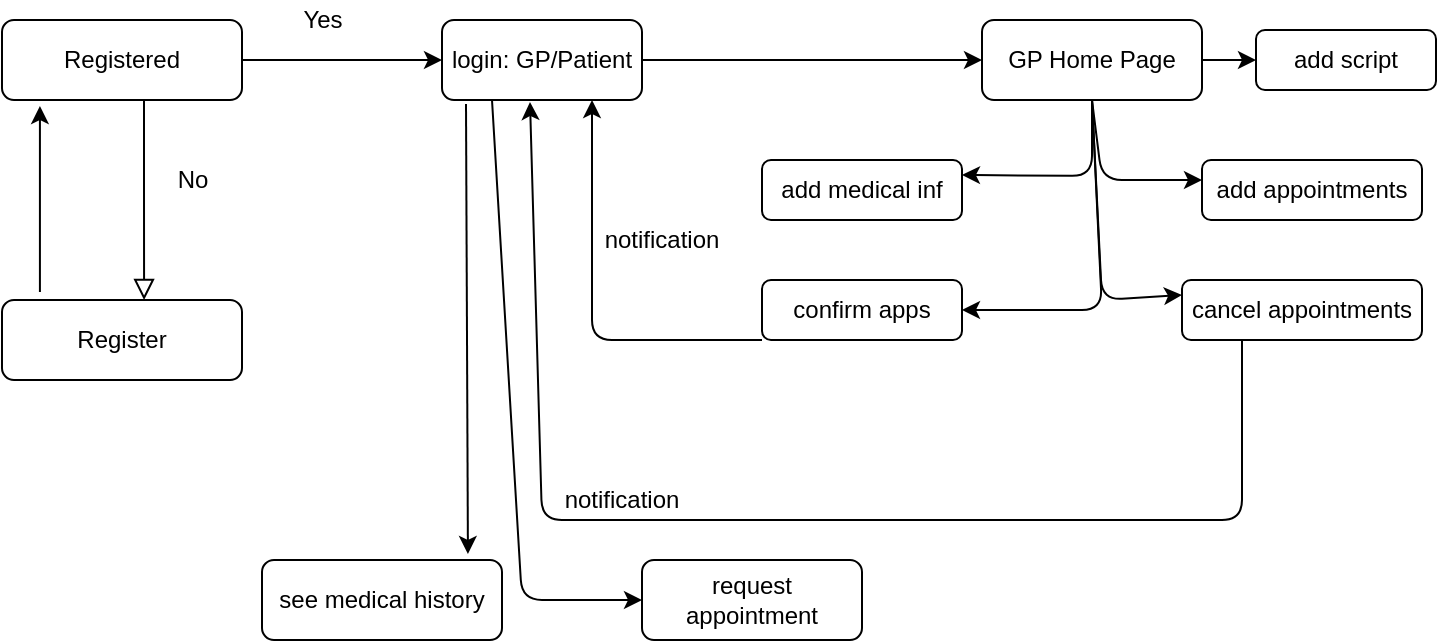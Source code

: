 <mxfile version="14.0.0" type="github">
  <diagram id="C5RBs43oDa-KdzZeNtuy" name="Page-1">
    <mxGraphModel dx="1186" dy="558" grid="1" gridSize="10" guides="1" tooltips="1" connect="1" arrows="1" fold="1" page="1" pageScale="1" pageWidth="827" pageHeight="1169" math="0" shadow="0">
      <root>
        <mxCell id="WIyWlLk6GJQsqaUBKTNV-0" />
        <mxCell id="WIyWlLk6GJQsqaUBKTNV-1" parent="WIyWlLk6GJQsqaUBKTNV-0" />
        <mxCell id="WIyWlLk6GJQsqaUBKTNV-2" value="" style="rounded=0;html=1;jettySize=auto;orthogonalLoop=1;fontSize=11;endArrow=block;endFill=0;endSize=8;strokeWidth=1;shadow=0;labelBackgroundColor=none;edgeStyle=orthogonalEdgeStyle;entryX=0.592;entryY=0;entryDx=0;entryDy=0;entryPerimeter=0;" parent="WIyWlLk6GJQsqaUBKTNV-1" source="WIyWlLk6GJQsqaUBKTNV-3" target="WIyWlLk6GJQsqaUBKTNV-11" edge="1">
          <mxGeometry relative="1" as="geometry">
            <mxPoint x="220" y="170" as="targetPoint" />
            <Array as="points">
              <mxPoint x="181" y="110" />
              <mxPoint x="181" y="110" />
            </Array>
          </mxGeometry>
        </mxCell>
        <mxCell id="WIyWlLk6GJQsqaUBKTNV-3" value="Registered" style="rounded=1;whiteSpace=wrap;html=1;fontSize=12;glass=0;strokeWidth=1;shadow=0;" parent="WIyWlLk6GJQsqaUBKTNV-1" vertex="1">
          <mxGeometry x="110" y="30" width="120" height="40" as="geometry" />
        </mxCell>
        <mxCell id="WIyWlLk6GJQsqaUBKTNV-11" value="Register" style="rounded=1;whiteSpace=wrap;html=1;fontSize=12;glass=0;strokeWidth=1;shadow=0;" parent="WIyWlLk6GJQsqaUBKTNV-1" vertex="1">
          <mxGeometry x="110" y="170" width="120" height="40" as="geometry" />
        </mxCell>
        <mxCell id="ecnSU_LmTm5ht7aOK_WM-0" value="" style="endArrow=classic;html=1;" parent="WIyWlLk6GJQsqaUBKTNV-1" edge="1">
          <mxGeometry width="50" height="50" relative="1" as="geometry">
            <mxPoint x="230" y="50" as="sourcePoint" />
            <mxPoint x="330" y="50" as="targetPoint" />
          </mxGeometry>
        </mxCell>
        <mxCell id="ecnSU_LmTm5ht7aOK_WM-1" value="login: GP/Patient" style="rounded=1;whiteSpace=wrap;html=1;" parent="WIyWlLk6GJQsqaUBKTNV-1" vertex="1">
          <mxGeometry x="330" y="30" width="100" height="40" as="geometry" />
        </mxCell>
        <mxCell id="aLkyaS9l3oybWD-G5dBO-0" value="GP Home Page" style="rounded=1;whiteSpace=wrap;html=1;" vertex="1" parent="WIyWlLk6GJQsqaUBKTNV-1">
          <mxGeometry x="600" y="30" width="110" height="40" as="geometry" />
        </mxCell>
        <mxCell id="aLkyaS9l3oybWD-G5dBO-1" value="" style="endArrow=classic;html=1;entryX=0;entryY=0.5;entryDx=0;entryDy=0;" edge="1" parent="WIyWlLk6GJQsqaUBKTNV-1" target="aLkyaS9l3oybWD-G5dBO-0">
          <mxGeometry width="50" height="50" relative="1" as="geometry">
            <mxPoint x="430" y="50" as="sourcePoint" />
            <mxPoint x="610" y="100" as="targetPoint" />
          </mxGeometry>
        </mxCell>
        <mxCell id="aLkyaS9l3oybWD-G5dBO-3" value="add script" style="rounded=1;whiteSpace=wrap;html=1;" vertex="1" parent="WIyWlLk6GJQsqaUBKTNV-1">
          <mxGeometry x="737" y="35" width="90" height="30" as="geometry" />
        </mxCell>
        <mxCell id="aLkyaS9l3oybWD-G5dBO-4" value="add medical inf" style="rounded=1;whiteSpace=wrap;html=1;" vertex="1" parent="WIyWlLk6GJQsqaUBKTNV-1">
          <mxGeometry x="490" y="100" width="100" height="30" as="geometry" />
        </mxCell>
        <mxCell id="aLkyaS9l3oybWD-G5dBO-5" value="add appointments" style="rounded=1;whiteSpace=wrap;html=1;" vertex="1" parent="WIyWlLk6GJQsqaUBKTNV-1">
          <mxGeometry x="710" y="100" width="110" height="30" as="geometry" />
        </mxCell>
        <mxCell id="aLkyaS9l3oybWD-G5dBO-6" value="confirm apps" style="rounded=1;whiteSpace=wrap;html=1;" vertex="1" parent="WIyWlLk6GJQsqaUBKTNV-1">
          <mxGeometry x="490" y="160" width="100" height="30" as="geometry" />
        </mxCell>
        <mxCell id="aLkyaS9l3oybWD-G5dBO-7" value="cancel appointments" style="rounded=1;whiteSpace=wrap;html=1;" vertex="1" parent="WIyWlLk6GJQsqaUBKTNV-1">
          <mxGeometry x="700" y="160" width="120" height="30" as="geometry" />
        </mxCell>
        <mxCell id="aLkyaS9l3oybWD-G5dBO-8" value="" style="endArrow=classic;html=1;exitX=1;exitY=0.5;exitDx=0;exitDy=0;entryX=0;entryY=0.5;entryDx=0;entryDy=0;entryPerimeter=0;" edge="1" parent="WIyWlLk6GJQsqaUBKTNV-1" source="aLkyaS9l3oybWD-G5dBO-0" target="aLkyaS9l3oybWD-G5dBO-3">
          <mxGeometry width="50" height="50" relative="1" as="geometry">
            <mxPoint x="680" y="140" as="sourcePoint" />
            <mxPoint x="730" y="90" as="targetPoint" />
          </mxGeometry>
        </mxCell>
        <mxCell id="aLkyaS9l3oybWD-G5dBO-9" value="" style="endArrow=classic;html=1;entryX=1;entryY=0.25;entryDx=0;entryDy=0;exitX=0.5;exitY=1;exitDx=0;exitDy=0;" edge="1" parent="WIyWlLk6GJQsqaUBKTNV-1" source="aLkyaS9l3oybWD-G5dBO-0" target="aLkyaS9l3oybWD-G5dBO-4">
          <mxGeometry width="50" height="50" relative="1" as="geometry">
            <mxPoint x="610" y="130" as="sourcePoint" />
            <mxPoint x="660" y="80" as="targetPoint" />
            <Array as="points">
              <mxPoint x="655" y="108" />
            </Array>
          </mxGeometry>
        </mxCell>
        <mxCell id="aLkyaS9l3oybWD-G5dBO-11" value="" style="endArrow=classic;html=1;entryX=1;entryY=0.5;entryDx=0;entryDy=0;exitX=0.5;exitY=1;exitDx=0;exitDy=0;" edge="1" parent="WIyWlLk6GJQsqaUBKTNV-1" source="aLkyaS9l3oybWD-G5dBO-0" target="aLkyaS9l3oybWD-G5dBO-6">
          <mxGeometry width="50" height="50" relative="1" as="geometry">
            <mxPoint x="650" y="70" as="sourcePoint" />
            <mxPoint x="660" y="190" as="targetPoint" />
            <Array as="points">
              <mxPoint x="660" y="175" />
            </Array>
          </mxGeometry>
        </mxCell>
        <mxCell id="aLkyaS9l3oybWD-G5dBO-12" value="" style="endArrow=classic;html=1;exitX=0.5;exitY=1;exitDx=0;exitDy=0;" edge="1" parent="WIyWlLk6GJQsqaUBKTNV-1" source="aLkyaS9l3oybWD-G5dBO-0">
          <mxGeometry width="50" height="50" relative="1" as="geometry">
            <mxPoint x="670" y="160" as="sourcePoint" />
            <mxPoint x="710" y="110" as="targetPoint" />
            <Array as="points">
              <mxPoint x="660" y="110" />
            </Array>
          </mxGeometry>
        </mxCell>
        <mxCell id="aLkyaS9l3oybWD-G5dBO-13" value="" style="endArrow=classic;html=1;exitX=0.5;exitY=1;exitDx=0;exitDy=0;entryX=0;entryY=0.25;entryDx=0;entryDy=0;" edge="1" parent="WIyWlLk6GJQsqaUBKTNV-1" source="aLkyaS9l3oybWD-G5dBO-0" target="aLkyaS9l3oybWD-G5dBO-7">
          <mxGeometry width="50" height="50" relative="1" as="geometry">
            <mxPoint x="630" y="200" as="sourcePoint" />
            <mxPoint x="720" y="200" as="targetPoint" />
            <Array as="points">
              <mxPoint x="660" y="170" />
            </Array>
          </mxGeometry>
        </mxCell>
        <mxCell id="aLkyaS9l3oybWD-G5dBO-14" value="see medical history" style="rounded=1;whiteSpace=wrap;html=1;" vertex="1" parent="WIyWlLk6GJQsqaUBKTNV-1">
          <mxGeometry x="240" y="300" width="120" height="40" as="geometry" />
        </mxCell>
        <mxCell id="aLkyaS9l3oybWD-G5dBO-15" value="No" style="text;html=1;align=center;verticalAlign=middle;resizable=0;points=[];autosize=1;" vertex="1" parent="WIyWlLk6GJQsqaUBKTNV-1">
          <mxGeometry x="190" y="100" width="30" height="20" as="geometry" />
        </mxCell>
        <mxCell id="aLkyaS9l3oybWD-G5dBO-16" value="Yes" style="text;html=1;align=center;verticalAlign=middle;resizable=0;points=[];autosize=1;" vertex="1" parent="WIyWlLk6GJQsqaUBKTNV-1">
          <mxGeometry x="250" y="20" width="40" height="20" as="geometry" />
        </mxCell>
        <mxCell id="aLkyaS9l3oybWD-G5dBO-17" value="" style="endArrow=classic;html=1;exitX=0.158;exitY=-0.1;exitDx=0;exitDy=0;exitPerimeter=0;entryX=0.158;entryY=1.075;entryDx=0;entryDy=0;entryPerimeter=0;" edge="1" parent="WIyWlLk6GJQsqaUBKTNV-1" source="WIyWlLk6GJQsqaUBKTNV-11" target="WIyWlLk6GJQsqaUBKTNV-3">
          <mxGeometry width="50" height="50" relative="1" as="geometry">
            <mxPoint x="100" y="135" as="sourcePoint" />
            <mxPoint x="150" y="85" as="targetPoint" />
          </mxGeometry>
        </mxCell>
        <mxCell id="aLkyaS9l3oybWD-G5dBO-18" value="request appointment" style="rounded=1;whiteSpace=wrap;html=1;" vertex="1" parent="WIyWlLk6GJQsqaUBKTNV-1">
          <mxGeometry x="430" y="300" width="110" height="40" as="geometry" />
        </mxCell>
        <mxCell id="aLkyaS9l3oybWD-G5dBO-19" value="" style="endArrow=classic;html=1;exitX=0.12;exitY=1.05;exitDx=0;exitDy=0;exitPerimeter=0;entryX=0.858;entryY=-0.075;entryDx=0;entryDy=0;entryPerimeter=0;" edge="1" parent="WIyWlLk6GJQsqaUBKTNV-1" source="ecnSU_LmTm5ht7aOK_WM-1" target="aLkyaS9l3oybWD-G5dBO-14">
          <mxGeometry width="50" height="50" relative="1" as="geometry">
            <mxPoint x="340" y="210" as="sourcePoint" />
            <mxPoint x="390" y="160" as="targetPoint" />
          </mxGeometry>
        </mxCell>
        <mxCell id="aLkyaS9l3oybWD-G5dBO-20" value="" style="endArrow=classic;html=1;exitX=0.25;exitY=1;exitDx=0;exitDy=0;entryX=0;entryY=0.5;entryDx=0;entryDy=0;" edge="1" parent="WIyWlLk6GJQsqaUBKTNV-1" source="ecnSU_LmTm5ht7aOK_WM-1" target="aLkyaS9l3oybWD-G5dBO-18">
          <mxGeometry width="50" height="50" relative="1" as="geometry">
            <mxPoint x="390" y="290" as="sourcePoint" />
            <mxPoint x="390" y="300" as="targetPoint" />
            <Array as="points">
              <mxPoint x="370" y="320" />
            </Array>
          </mxGeometry>
        </mxCell>
        <mxCell id="aLkyaS9l3oybWD-G5dBO-21" value="" style="endArrow=classic;html=1;entryX=0.75;entryY=1;entryDx=0;entryDy=0;exitX=0;exitY=1;exitDx=0;exitDy=0;" edge="1" parent="WIyWlLk6GJQsqaUBKTNV-1" source="aLkyaS9l3oybWD-G5dBO-6" target="ecnSU_LmTm5ht7aOK_WM-1">
          <mxGeometry width="50" height="50" relative="1" as="geometry">
            <mxPoint x="405" y="190" as="sourcePoint" />
            <mxPoint x="439" y="110" as="targetPoint" />
            <Array as="points">
              <mxPoint x="405" y="190" />
            </Array>
          </mxGeometry>
        </mxCell>
        <mxCell id="aLkyaS9l3oybWD-G5dBO-22" value="notification" style="text;html=1;strokeColor=none;fillColor=none;align=center;verticalAlign=middle;whiteSpace=wrap;rounded=0;" vertex="1" parent="WIyWlLk6GJQsqaUBKTNV-1">
          <mxGeometry x="420" y="130" width="40" height="20" as="geometry" />
        </mxCell>
        <mxCell id="aLkyaS9l3oybWD-G5dBO-23" value="" style="endArrow=classic;html=1;exitX=0.25;exitY=1;exitDx=0;exitDy=0;entryX=0.44;entryY=1.025;entryDx=0;entryDy=0;entryPerimeter=0;" edge="1" parent="WIyWlLk6GJQsqaUBKTNV-1" source="aLkyaS9l3oybWD-G5dBO-7" target="ecnSU_LmTm5ht7aOK_WM-1">
          <mxGeometry width="50" height="50" relative="1" as="geometry">
            <mxPoint x="760" y="210" as="sourcePoint" />
            <mxPoint x="400" y="280" as="targetPoint" />
            <Array as="points">
              <mxPoint x="730" y="280" />
              <mxPoint x="380" y="280" />
            </Array>
          </mxGeometry>
        </mxCell>
        <mxCell id="aLkyaS9l3oybWD-G5dBO-24" value="notification" style="text;html=1;strokeColor=none;fillColor=none;align=center;verticalAlign=middle;whiteSpace=wrap;rounded=0;" vertex="1" parent="WIyWlLk6GJQsqaUBKTNV-1">
          <mxGeometry x="400" y="260" width="40" height="20" as="geometry" />
        </mxCell>
      </root>
    </mxGraphModel>
  </diagram>
</mxfile>
